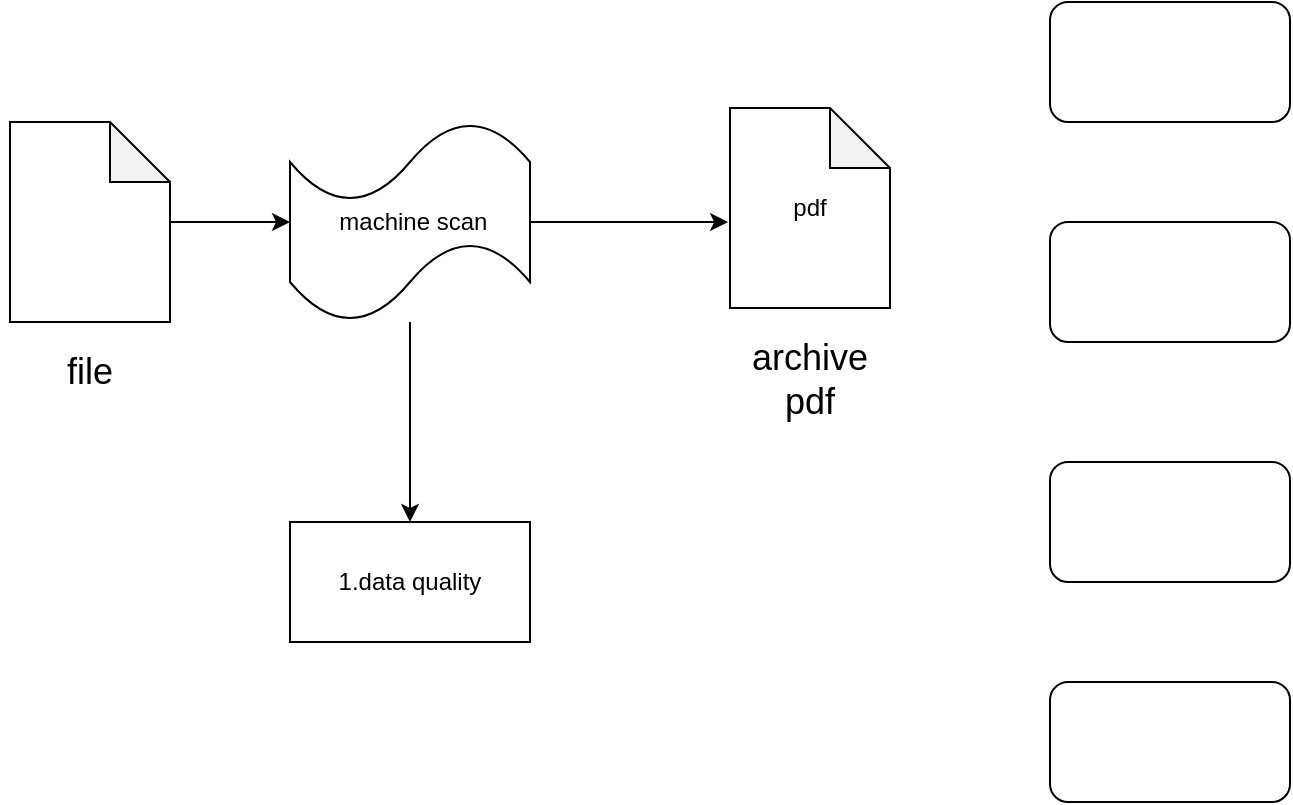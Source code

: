 <mxfile version="20.8.22" type="github">
  <diagram name="第 1 页" id="OC6zWv6rkQsIWijxGc4i">
    <mxGraphModel dx="880" dy="1663" grid="1" gridSize="10" guides="1" tooltips="1" connect="1" arrows="1" fold="1" page="1" pageScale="1" pageWidth="827" pageHeight="1169" math="0" shadow="0">
      <root>
        <mxCell id="0" />
        <mxCell id="1" parent="0" />
        <mxCell id="ueY1F9eZoJBqvIHBOEkV-4" value="" style="edgeStyle=orthogonalEdgeStyle;rounded=0;orthogonalLoop=1;jettySize=auto;html=1;" edge="1" parent="1" source="ueY1F9eZoJBqvIHBOEkV-1" target="ueY1F9eZoJBqvIHBOEkV-3">
          <mxGeometry relative="1" as="geometry" />
        </mxCell>
        <mxCell id="ueY1F9eZoJBqvIHBOEkV-1" value="" style="shape=note;whiteSpace=wrap;html=1;backgroundOutline=1;darkOpacity=0.05;" vertex="1" parent="1">
          <mxGeometry x="160" y="30" width="80" height="100" as="geometry" />
        </mxCell>
        <mxCell id="ueY1F9eZoJBqvIHBOEkV-2" value="&lt;font style=&quot;font-size: 18px;&quot;&gt;file&lt;br&gt;&lt;/font&gt;" style="text;html=1;strokeColor=none;fillColor=none;align=center;verticalAlign=middle;whiteSpace=wrap;rounded=0;" vertex="1" parent="1">
          <mxGeometry x="155" y="140" width="90" height="30" as="geometry" />
        </mxCell>
        <mxCell id="ueY1F9eZoJBqvIHBOEkV-8" value="" style="edgeStyle=orthogonalEdgeStyle;rounded=0;orthogonalLoop=1;jettySize=auto;html=1;" edge="1" parent="1" source="ueY1F9eZoJBqvIHBOEkV-3" target="ueY1F9eZoJBqvIHBOEkV-7">
          <mxGeometry relative="1" as="geometry" />
        </mxCell>
        <mxCell id="ueY1F9eZoJBqvIHBOEkV-11" style="edgeStyle=orthogonalEdgeStyle;rounded=0;orthogonalLoop=1;jettySize=auto;html=1;exitX=1;exitY=0.5;exitDx=0;exitDy=0;exitPerimeter=0;entryX=-0.012;entryY=0.57;entryDx=0;entryDy=0;entryPerimeter=0;" edge="1" parent="1" source="ueY1F9eZoJBqvIHBOEkV-3" target="ueY1F9eZoJBqvIHBOEkV-9">
          <mxGeometry relative="1" as="geometry" />
        </mxCell>
        <mxCell id="ueY1F9eZoJBqvIHBOEkV-3" value="&amp;nbsp;machine scan" style="shape=tape;whiteSpace=wrap;html=1;" vertex="1" parent="1">
          <mxGeometry x="300" y="30" width="120" height="100" as="geometry" />
        </mxCell>
        <mxCell id="ueY1F9eZoJBqvIHBOEkV-7" value="1.data quality" style="whiteSpace=wrap;html=1;" vertex="1" parent="1">
          <mxGeometry x="300" y="230" width="120" height="60" as="geometry" />
        </mxCell>
        <mxCell id="ueY1F9eZoJBqvIHBOEkV-9" value="pdf" style="shape=note;whiteSpace=wrap;html=1;backgroundOutline=1;darkOpacity=0.05;" vertex="1" parent="1">
          <mxGeometry x="520" y="23" width="80" height="100" as="geometry" />
        </mxCell>
        <mxCell id="ueY1F9eZoJBqvIHBOEkV-10" value="&lt;font style=&quot;font-size: 18px;&quot;&gt;archive pdf&lt;br&gt;&lt;br&gt;&lt;/font&gt;" style="text;html=1;strokeColor=none;fillColor=none;align=center;verticalAlign=middle;whiteSpace=wrap;rounded=0;" vertex="1" parent="1">
          <mxGeometry x="520" y="140" width="80" height="60" as="geometry" />
        </mxCell>
        <mxCell id="ueY1F9eZoJBqvIHBOEkV-12" value="" style="rounded=1;whiteSpace=wrap;html=1;" vertex="1" parent="1">
          <mxGeometry x="680" y="-30" width="120" height="60" as="geometry" />
        </mxCell>
        <mxCell id="ueY1F9eZoJBqvIHBOEkV-13" value="" style="rounded=1;whiteSpace=wrap;html=1;" vertex="1" parent="1">
          <mxGeometry x="680" y="80" width="120" height="60" as="geometry" />
        </mxCell>
        <mxCell id="ueY1F9eZoJBqvIHBOEkV-14" value="" style="rounded=1;whiteSpace=wrap;html=1;" vertex="1" parent="1">
          <mxGeometry x="680" y="200" width="120" height="60" as="geometry" />
        </mxCell>
        <mxCell id="ueY1F9eZoJBqvIHBOEkV-15" value="" style="rounded=1;whiteSpace=wrap;html=1;" vertex="1" parent="1">
          <mxGeometry x="680" y="310" width="120" height="60" as="geometry" />
        </mxCell>
      </root>
    </mxGraphModel>
  </diagram>
</mxfile>
